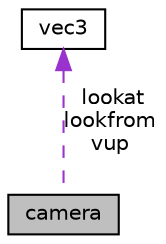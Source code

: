 digraph "camera"
{
 // LATEX_PDF_SIZE
  edge [fontname="Helvetica",fontsize="10",labelfontname="Helvetica",labelfontsize="10"];
  node [fontname="Helvetica",fontsize="10",shape=record];
  Node1 [label="camera",height=0.2,width=0.4,color="black", fillcolor="grey75", style="filled", fontcolor="black",tooltip="Models a camera for ray tracing."];
  Node2 -> Node1 [dir="back",color="darkorchid3",fontsize="10",style="dashed",label=" lookat\nlookfrom\nvup" ,fontname="Helvetica"];
  Node2 [label="vec3",height=0.2,width=0.4,color="black", fillcolor="white", style="filled",URL="$classvec3.html",tooltip="A class that represents a 3D vector with common operations."];
}
